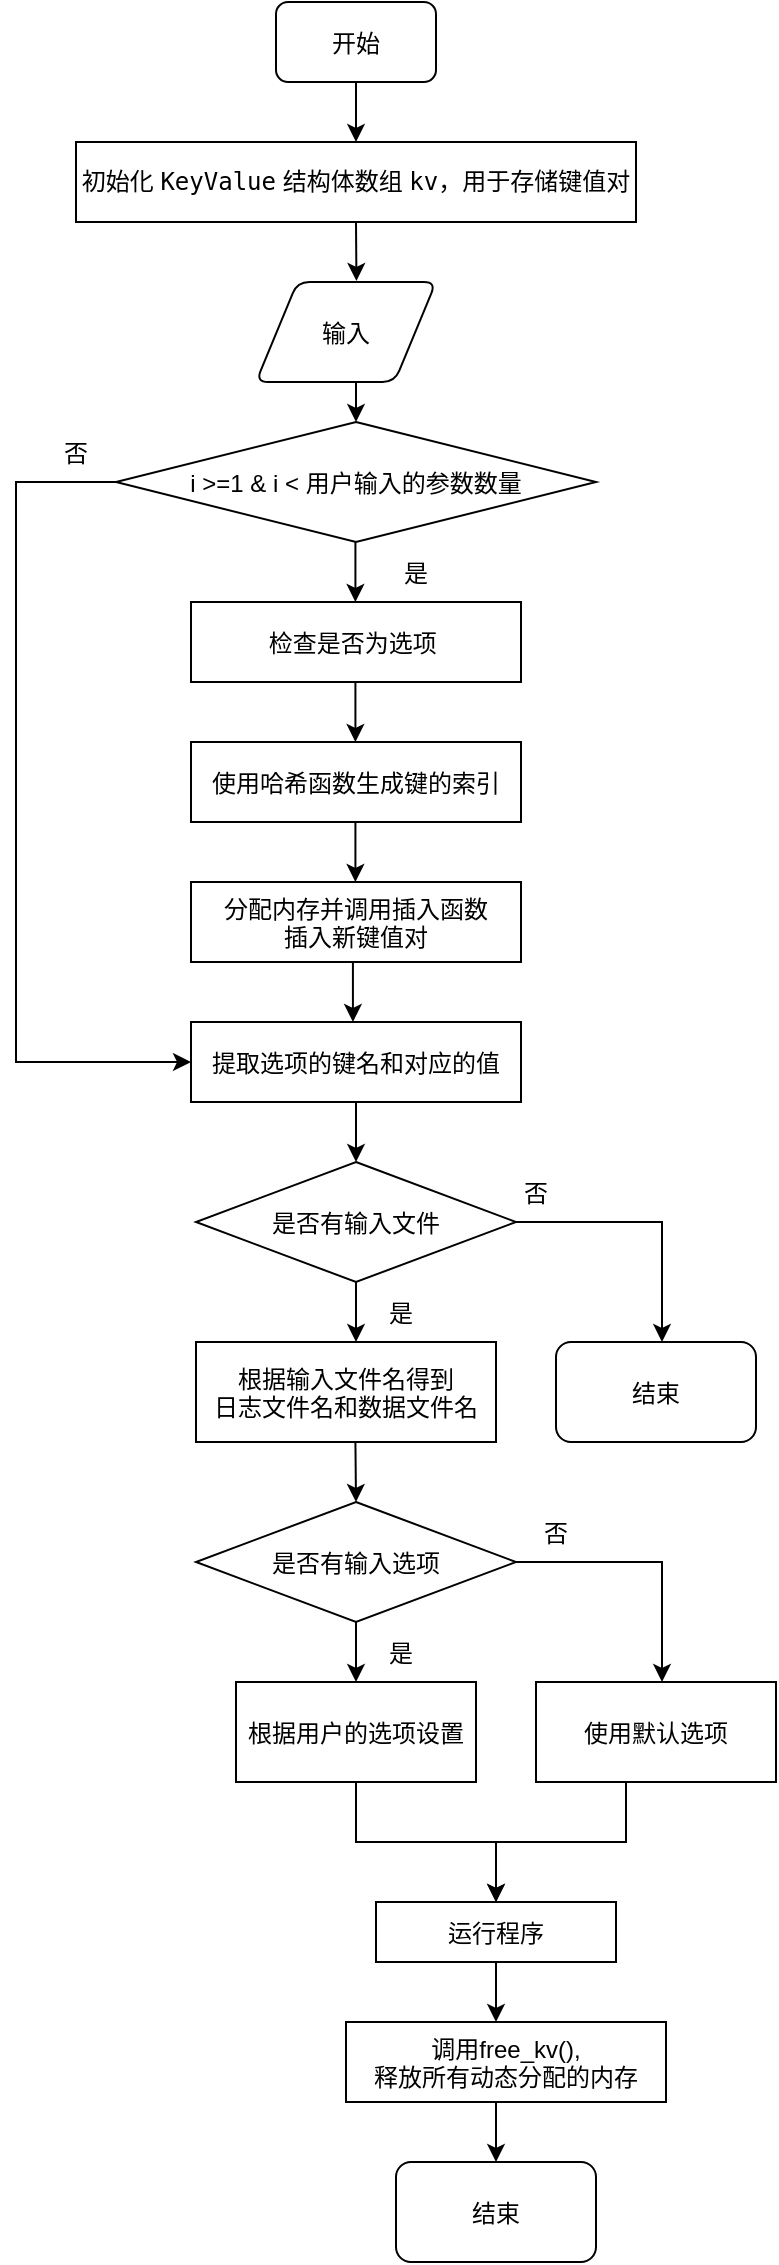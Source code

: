<mxfile version="21.2.1" type="device">
  <diagram name="第 1 页" id="QUAYxFK31PINrBg_Fn15">
    <mxGraphModel dx="1100" dy="809" grid="1" gridSize="10" guides="1" tooltips="1" connect="1" arrows="1" fold="1" page="1" pageScale="1" pageWidth="827" pageHeight="1169" math="0" shadow="0">
      <root>
        <mxCell id="0" />
        <mxCell id="1" parent="0" />
        <mxCell id="q6mmMbfiY8iSvc2u-293-1" value="i &gt;=1 &amp; i &lt; 用户输入的参数数量" style="rhombus;" vertex="1" parent="1">
          <mxGeometry x="330" y="710" width="240" height="60" as="geometry" />
        </mxCell>
        <mxCell id="q6mmMbfiY8iSvc2u-293-2" value="检查是否为选项 " style="rounded=0;" vertex="1" parent="1">
          <mxGeometry x="367.5" y="800" width="165" height="40" as="geometry" />
        </mxCell>
        <mxCell id="q6mmMbfiY8iSvc2u-293-3" value="" style="endArrow=classic;rounded=0;exitX=0;exitY=0.5;exitDx=0;exitDy=0;entryX=0;entryY=0.5;entryDx=0;entryDy=0;" edge="1" parent="1" source="q6mmMbfiY8iSvc2u-293-1" target="q6mmMbfiY8iSvc2u-293-6">
          <mxGeometry width="50" height="50" relative="1" as="geometry">
            <mxPoint x="420" y="770" as="sourcePoint" />
            <mxPoint x="380" y="1030" as="targetPoint" />
            <Array as="points">
              <mxPoint x="280" y="740" />
              <mxPoint x="280" y="1030" />
            </Array>
          </mxGeometry>
        </mxCell>
        <mxCell id="q6mmMbfiY8iSvc2u-293-4" value="" style="endArrow=classic;rounded=0;exitX=0.5;exitY=1;exitDx=0;exitDy=0;" edge="1" parent="1">
          <mxGeometry width="50" height="50" relative="1" as="geometry">
            <mxPoint x="450" y="680" as="sourcePoint" />
            <mxPoint x="450" y="710" as="targetPoint" />
          </mxGeometry>
        </mxCell>
        <mxCell id="q6mmMbfiY8iSvc2u-293-5" value="输入" style="shape=parallelogram;strokeWidth=1;perimeter=parallelogramPerimeter;rounded=1;arcSize=12;size=0.23;" vertex="1" parent="1">
          <mxGeometry x="400" y="640" width="90" height="50" as="geometry" />
        </mxCell>
        <mxCell id="q6mmMbfiY8iSvc2u-293-6" value="提取选项的键名和对应的值" style="rounded=0;" vertex="1" parent="1">
          <mxGeometry x="367.5" y="1010" width="165" height="40" as="geometry" />
        </mxCell>
        <mxCell id="q6mmMbfiY8iSvc2u-293-7" value="" style="endArrow=classic;rounded=0;exitX=0.5;exitY=1;exitDx=0;exitDy=0;" edge="1" parent="1">
          <mxGeometry width="50" height="50" relative="1" as="geometry">
            <mxPoint x="450" y="1050" as="sourcePoint" />
            <mxPoint x="450" y="1080" as="targetPoint" />
          </mxGeometry>
        </mxCell>
        <mxCell id="q6mmMbfiY8iSvc2u-293-8" value="是否有输入文件" style="rhombus;" vertex="1" parent="1">
          <mxGeometry x="370" y="1080" width="160" height="60" as="geometry" />
        </mxCell>
        <mxCell id="q6mmMbfiY8iSvc2u-293-9" value="根据输入文件名得到&#xa;日志文件名和数据文件名" style="rounded=0;" vertex="1" parent="1">
          <mxGeometry x="370" y="1170" width="150" height="50" as="geometry" />
        </mxCell>
        <mxCell id="q6mmMbfiY8iSvc2u-293-10" value="" style="endArrow=classic;rounded=0;exitX=0.5;exitY=1;exitDx=0;exitDy=0;" edge="1" parent="1" source="q6mmMbfiY8iSvc2u-293-8">
          <mxGeometry width="50" height="50" relative="1" as="geometry">
            <mxPoint x="447.26" y="1160" as="sourcePoint" />
            <mxPoint x="450" y="1170" as="targetPoint" />
          </mxGeometry>
        </mxCell>
        <mxCell id="q6mmMbfiY8iSvc2u-293-11" value="是" style="text;align=center;verticalAlign=middle;resizable=0;points=[];autosize=1;strokeColor=none;fillColor=none;" vertex="1" parent="1">
          <mxGeometry x="452.5" y="1140" width="40" height="30" as="geometry" />
        </mxCell>
        <mxCell id="q6mmMbfiY8iSvc2u-293-12" value="" style="endArrow=classic;rounded=0;exitX=1;exitY=0.5;exitDx=0;exitDy=0;" edge="1" parent="1" source="q6mmMbfiY8iSvc2u-293-8">
          <mxGeometry width="50" height="50" relative="1" as="geometry">
            <mxPoint x="527.5" y="1130" as="sourcePoint" />
            <mxPoint x="603" y="1170" as="targetPoint" />
            <Array as="points">
              <mxPoint x="603" y="1110" />
            </Array>
          </mxGeometry>
        </mxCell>
        <mxCell id="q6mmMbfiY8iSvc2u-293-13" value="否" style="text;align=center;verticalAlign=middle;resizable=0;points=[];autosize=1;strokeColor=none;fillColor=none;" vertex="1" parent="1">
          <mxGeometry x="520" y="1080" width="40" height="30" as="geometry" />
        </mxCell>
        <mxCell id="q6mmMbfiY8iSvc2u-293-14" value="结束" style="rounded=1;" vertex="1" parent="1">
          <mxGeometry x="550" y="1170" width="100" height="50" as="geometry" />
        </mxCell>
        <mxCell id="q6mmMbfiY8iSvc2u-293-15" value="是否有输入选项" style="rhombus;" vertex="1" parent="1">
          <mxGeometry x="370" y="1250" width="160" height="60" as="geometry" />
        </mxCell>
        <mxCell id="q6mmMbfiY8iSvc2u-293-16" value="根据用户的选项设置" style="rounded=0;" vertex="1" parent="1">
          <mxGeometry x="390" y="1340" width="120" height="50" as="geometry" />
        </mxCell>
        <mxCell id="q6mmMbfiY8iSvc2u-293-17" value="" style="endArrow=classic;rounded=0;exitX=0.5;exitY=1;exitDx=0;exitDy=0;" edge="1" parent="1" source="q6mmMbfiY8iSvc2u-293-15">
          <mxGeometry width="50" height="50" relative="1" as="geometry">
            <mxPoint x="447.26" y="1330" as="sourcePoint" />
            <mxPoint x="450" y="1340" as="targetPoint" />
          </mxGeometry>
        </mxCell>
        <mxCell id="q6mmMbfiY8iSvc2u-293-18" value="是" style="text;align=center;verticalAlign=middle;resizable=0;points=[];autosize=1;strokeColor=none;fillColor=none;" vertex="1" parent="1">
          <mxGeometry x="452.5" y="1310" width="40" height="30" as="geometry" />
        </mxCell>
        <mxCell id="q6mmMbfiY8iSvc2u-293-19" value="" style="endArrow=classic;rounded=0;exitX=1;exitY=0.5;exitDx=0;exitDy=0;" edge="1" parent="1" source="q6mmMbfiY8iSvc2u-293-15">
          <mxGeometry width="50" height="50" relative="1" as="geometry">
            <mxPoint x="527.5" y="1300" as="sourcePoint" />
            <mxPoint x="603" y="1340" as="targetPoint" />
            <Array as="points">
              <mxPoint x="603" y="1280" />
            </Array>
          </mxGeometry>
        </mxCell>
        <mxCell id="q6mmMbfiY8iSvc2u-293-20" value="否" style="text;align=center;verticalAlign=middle;resizable=0;points=[];autosize=1;strokeColor=none;fillColor=none;" vertex="1" parent="1">
          <mxGeometry x="530" y="1250" width="40" height="30" as="geometry" />
        </mxCell>
        <mxCell id="q6mmMbfiY8iSvc2u-293-21" value="" style="endArrow=classic;rounded=0;exitX=0.5;exitY=1;exitDx=0;exitDy=0;" edge="1" parent="1">
          <mxGeometry width="50" height="50" relative="1" as="geometry">
            <mxPoint x="449.71" y="1220" as="sourcePoint" />
            <mxPoint x="450" y="1250" as="targetPoint" />
          </mxGeometry>
        </mxCell>
        <mxCell id="q6mmMbfiY8iSvc2u-293-22" value="使用默认选项" style="rounded=0;" vertex="1" parent="1">
          <mxGeometry x="540" y="1340" width="120" height="50" as="geometry" />
        </mxCell>
        <mxCell id="q6mmMbfiY8iSvc2u-293-23" value="" style="endArrow=classic;rounded=0;exitX=0.5;exitY=1;exitDx=0;exitDy=0;" edge="1" parent="1" source="q6mmMbfiY8iSvc2u-293-16">
          <mxGeometry width="50" height="50" relative="1" as="geometry">
            <mxPoint x="520" y="1350" as="sourcePoint" />
            <mxPoint x="520" y="1450" as="targetPoint" />
            <Array as="points">
              <mxPoint x="450" y="1420" />
              <mxPoint x="520" y="1420" />
            </Array>
          </mxGeometry>
        </mxCell>
        <mxCell id="q6mmMbfiY8iSvc2u-293-24" value="" style="endArrow=classic;rounded=0;exitX=0.5;exitY=1;exitDx=0;exitDy=0;" edge="1" parent="1">
          <mxGeometry width="50" height="50" relative="1" as="geometry">
            <mxPoint x="585" y="1390" as="sourcePoint" />
            <mxPoint x="520" y="1450" as="targetPoint" />
            <Array as="points">
              <mxPoint x="585" y="1420" />
              <mxPoint x="520" y="1420" />
            </Array>
          </mxGeometry>
        </mxCell>
        <mxCell id="q6mmMbfiY8iSvc2u-293-25" value="&#xa;使用哈希函数生成键的索引&#xa;" style="rounded=0;" vertex="1" parent="1">
          <mxGeometry x="367.5" y="870" width="165" height="40" as="geometry" />
        </mxCell>
        <mxCell id="q6mmMbfiY8iSvc2u-293-26" value="&#xa;分配内存并调用插入函数&#xa;插入新键值对&#xa;" style="rounded=0;" vertex="1" parent="1">
          <mxGeometry x="367.5" y="940" width="165" height="40" as="geometry" />
        </mxCell>
        <mxCell id="q6mmMbfiY8iSvc2u-293-27" value="" style="endArrow=classic;rounded=0;exitX=0.5;exitY=1;exitDx=0;exitDy=0;" edge="1" parent="1">
          <mxGeometry width="50" height="50" relative="1" as="geometry">
            <mxPoint x="449.71" y="770" as="sourcePoint" />
            <mxPoint x="449.71" y="800" as="targetPoint" />
          </mxGeometry>
        </mxCell>
        <mxCell id="q6mmMbfiY8iSvc2u-293-28" value="" style="endArrow=classic;rounded=0;exitX=0.5;exitY=1;exitDx=0;exitDy=0;" edge="1" parent="1">
          <mxGeometry width="50" height="50" relative="1" as="geometry">
            <mxPoint x="449.71" y="840" as="sourcePoint" />
            <mxPoint x="449.71" y="870" as="targetPoint" />
          </mxGeometry>
        </mxCell>
        <mxCell id="q6mmMbfiY8iSvc2u-293-29" value="" style="endArrow=classic;rounded=0;exitX=0.5;exitY=1;exitDx=0;exitDy=0;" edge="1" parent="1">
          <mxGeometry width="50" height="50" relative="1" as="geometry">
            <mxPoint x="449.71" y="910" as="sourcePoint" />
            <mxPoint x="449.71" y="940" as="targetPoint" />
          </mxGeometry>
        </mxCell>
        <mxCell id="q6mmMbfiY8iSvc2u-293-30" value="" style="endArrow=classic;rounded=0;exitX=0.5;exitY=1;exitDx=0;exitDy=0;" edge="1" parent="1">
          <mxGeometry width="50" height="50" relative="1" as="geometry">
            <mxPoint x="448.46" y="980" as="sourcePoint" />
            <mxPoint x="448.46" y="1010" as="targetPoint" />
          </mxGeometry>
        </mxCell>
        <mxCell id="q6mmMbfiY8iSvc2u-293-31" value="调用free_kv(),&#xa;释放所有动态分配的内存" style="rounded=0;" vertex="1" parent="1">
          <mxGeometry x="445" y="1510" width="160" height="40" as="geometry" />
        </mxCell>
        <mxCell id="q6mmMbfiY8iSvc2u-293-32" value="" style="endArrow=classic;rounded=0;" edge="1" parent="1">
          <mxGeometry width="50" height="50" relative="1" as="geometry">
            <mxPoint x="520" y="1480" as="sourcePoint" />
            <mxPoint x="520" y="1510" as="targetPoint" />
          </mxGeometry>
        </mxCell>
        <mxCell id="q6mmMbfiY8iSvc2u-293-34" value="是" style="text;align=center;verticalAlign=middle;resizable=0;points=[];autosize=1;strokeColor=none;fillColor=none;" vertex="1" parent="1">
          <mxGeometry x="460" y="770" width="40" height="30" as="geometry" />
        </mxCell>
        <mxCell id="q6mmMbfiY8iSvc2u-293-35" value="否" style="text;align=center;verticalAlign=middle;resizable=0;points=[];autosize=1;strokeColor=none;fillColor=none;" vertex="1" parent="1">
          <mxGeometry x="290" y="710" width="40" height="30" as="geometry" />
        </mxCell>
        <mxCell id="q6mmMbfiY8iSvc2u-293-36" value="运行程序" style="rounded=0;" vertex="1" parent="1">
          <mxGeometry x="460" y="1450" width="120" height="30" as="geometry" />
        </mxCell>
        <mxCell id="q6mmMbfiY8iSvc2u-293-37" value="结束" style="rounded=1;" vertex="1" parent="1">
          <mxGeometry x="470" y="1580" width="100" height="50" as="geometry" />
        </mxCell>
        <mxCell id="q6mmMbfiY8iSvc2u-293-38" value="" style="endArrow=classic;rounded=0;entryX=0.5;entryY=0;entryDx=0;entryDy=0;" edge="1" parent="1" target="q6mmMbfiY8iSvc2u-293-37">
          <mxGeometry width="50" height="50" relative="1" as="geometry">
            <mxPoint x="520" y="1550" as="sourcePoint" />
            <mxPoint x="480" y="1500" as="targetPoint" />
          </mxGeometry>
        </mxCell>
        <mxCell id="q6mmMbfiY8iSvc2u-293-39" value="开始" style="rounded=1;" vertex="1" parent="1">
          <mxGeometry x="410" y="500" width="80" height="40" as="geometry" />
        </mxCell>
        <mxCell id="q6mmMbfiY8iSvc2u-293-40" value="" style="endArrow=classic;rounded=0;entryX=0.5;entryY=0;entryDx=0;entryDy=0;" edge="1" parent="1" target="q6mmMbfiY8iSvc2u-293-41">
          <mxGeometry width="50" height="50" relative="1" as="geometry">
            <mxPoint x="450" y="540" as="sourcePoint" />
            <mxPoint x="449.5" y="570.3" as="targetPoint" />
          </mxGeometry>
        </mxCell>
        <mxCell id="q6mmMbfiY8iSvc2u-293-41" value="初始化&amp;nbsp;&lt;code style=&quot;border-color: var(--border-color); text-align: left;&quot;&gt;KeyValue&lt;/code&gt;&lt;span style=&quot;text-align: left;&quot;&gt;&amp;nbsp;结构体数组&amp;nbsp;&lt;/span&gt;&lt;code style=&quot;border-color: var(--border-color); text-align: left;&quot;&gt;kv&lt;/code&gt;&lt;span style=&quot;text-align: left;&quot;&gt;，用于存储键值对&lt;/span&gt;" style="rounded=0;whiteSpace=wrap;html=1;" vertex="1" parent="1">
          <mxGeometry x="310" y="570" width="280" height="40" as="geometry" />
        </mxCell>
        <mxCell id="q6mmMbfiY8iSvc2u-293-42" value="" style="endArrow=classic;html=1;rounded=0;exitX=0.5;exitY=1;exitDx=0;exitDy=0;entryX=0.558;entryY=-0.01;entryDx=0;entryDy=0;entryPerimeter=0;" edge="1" parent="1" source="q6mmMbfiY8iSvc2u-293-41" target="q6mmMbfiY8iSvc2u-293-5">
          <mxGeometry width="50" height="50" relative="1" as="geometry">
            <mxPoint x="470" y="610" as="sourcePoint" />
            <mxPoint x="520" y="560" as="targetPoint" />
          </mxGeometry>
        </mxCell>
      </root>
    </mxGraphModel>
  </diagram>
</mxfile>
